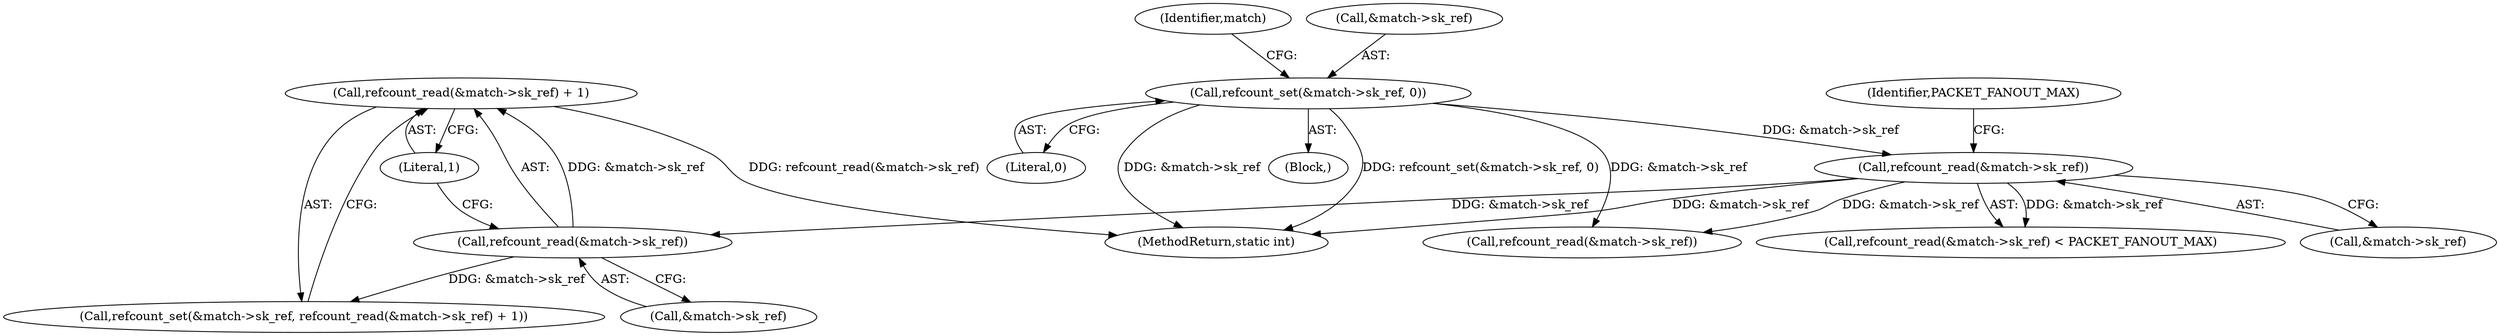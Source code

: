 digraph "0_linux_008ba2a13f2d04c947adc536d19debb8fe66f110@API" {
"1000463" [label="(Call,refcount_read(&match->sk_ref) + 1)"];
"1000464" [label="(Call,refcount_read(&match->sk_ref))"];
"1000441" [label="(Call,refcount_read(&match->sk_ref))"];
"1000333" [label="(Call,refcount_set(&match->sk_ref, 0))"];
"1000338" [label="(Literal,0)"];
"1000465" [label="(Call,&match->sk_ref)"];
"1000442" [label="(Call,&match->sk_ref)"];
"1000485" [label="(Call,refcount_read(&match->sk_ref))"];
"1000340" [label="(Identifier,match)"];
"1000469" [label="(Literal,1)"];
"1000285" [label="(Block,)"];
"1000464" [label="(Call,refcount_read(&match->sk_ref))"];
"1000458" [label="(Call,refcount_set(&match->sk_ref, refcount_read(&match->sk_ref) + 1))"];
"1000463" [label="(Call,refcount_read(&match->sk_ref) + 1)"];
"1000334" [label="(Call,&match->sk_ref)"];
"1000333" [label="(Call,refcount_set(&match->sk_ref, 0))"];
"1000441" [label="(Call,refcount_read(&match->sk_ref))"];
"1000446" [label="(Identifier,PACKET_FANOUT_MAX)"];
"1000440" [label="(Call,refcount_read(&match->sk_ref) < PACKET_FANOUT_MAX)"];
"1000516" [label="(MethodReturn,static int)"];
"1000463" -> "1000458"  [label="AST: "];
"1000463" -> "1000469"  [label="CFG: "];
"1000464" -> "1000463"  [label="AST: "];
"1000469" -> "1000463"  [label="AST: "];
"1000458" -> "1000463"  [label="CFG: "];
"1000463" -> "1000516"  [label="DDG: refcount_read(&match->sk_ref)"];
"1000464" -> "1000463"  [label="DDG: &match->sk_ref"];
"1000464" -> "1000465"  [label="CFG: "];
"1000465" -> "1000464"  [label="AST: "];
"1000469" -> "1000464"  [label="CFG: "];
"1000464" -> "1000458"  [label="DDG: &match->sk_ref"];
"1000441" -> "1000464"  [label="DDG: &match->sk_ref"];
"1000441" -> "1000440"  [label="AST: "];
"1000441" -> "1000442"  [label="CFG: "];
"1000442" -> "1000441"  [label="AST: "];
"1000446" -> "1000441"  [label="CFG: "];
"1000441" -> "1000516"  [label="DDG: &match->sk_ref"];
"1000441" -> "1000440"  [label="DDG: &match->sk_ref"];
"1000333" -> "1000441"  [label="DDG: &match->sk_ref"];
"1000441" -> "1000485"  [label="DDG: &match->sk_ref"];
"1000333" -> "1000285"  [label="AST: "];
"1000333" -> "1000338"  [label="CFG: "];
"1000334" -> "1000333"  [label="AST: "];
"1000338" -> "1000333"  [label="AST: "];
"1000340" -> "1000333"  [label="CFG: "];
"1000333" -> "1000516"  [label="DDG: &match->sk_ref"];
"1000333" -> "1000516"  [label="DDG: refcount_set(&match->sk_ref, 0)"];
"1000333" -> "1000485"  [label="DDG: &match->sk_ref"];
}
